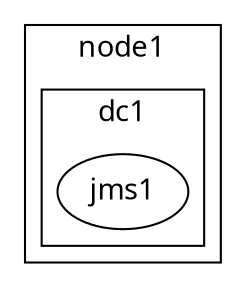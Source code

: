digraph callgraph {
	concentrate=true;
	nodesep=1.0; 
	splines=true; 
	ranksep="1.5 equally";
	node [fontname="verdana"];
	fontname="Verdana";

	subgraph cluster_node1 {
		label="node1";
		subgraph cluster_node1_dc1 {
			label="dc1";
			node [label="jms1" ] node1_dc1_jms1;
		}
	}

}